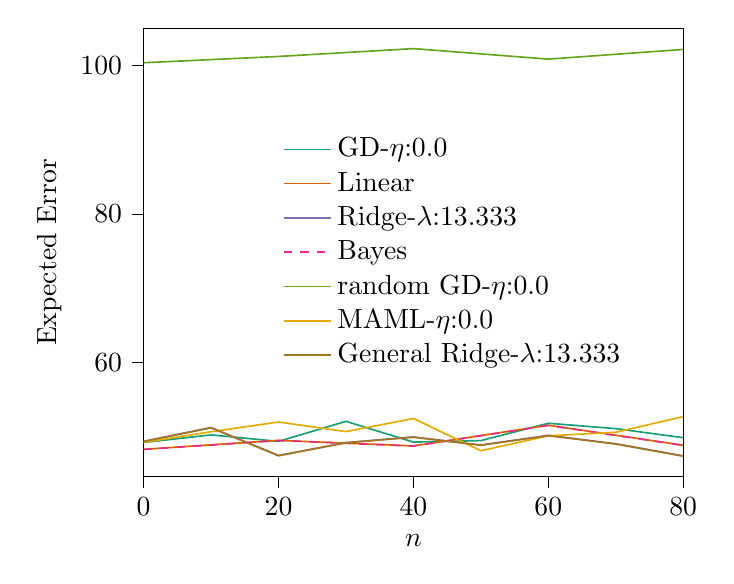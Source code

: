 % This file was created with tikzplotlib v0.10.1.
\begin{tikzpicture}

\definecolor{chocolate217952}{RGB}{217,95,2}
\definecolor{darkcyan27158119}{RGB}{27,158,119}
\definecolor{darkgoldenrod16611829}{RGB}{166,118,29}
\definecolor{darkgray176}{RGB}{176,176,176}
\definecolor{deeppink23141138}{RGB}{231,41,138}
\definecolor{lightslategray117112179}{RGB}{117,112,179}
\definecolor{olivedrab10216630}{RGB}{102,166,30}
\definecolor{orange2301712}{RGB}{230,171,2}

\begin{axis}[
legend cell align={left},
legend style={fill opacity=0.8, draw opacity=1, text opacity=1, at={(0.91,0.5)}, anchor=east, draw=none},
tick align=outside,
tick pos=left,
x grid style={darkgray176},
xlabel={\(\displaystyle n\)},
xmin=0, xmax=80,
xtick style={color=black},
y grid style={darkgray176},
ylabel={Expected Error},
ymin=44.6, ymax=105.031,
ytick style={color=black}
]
\addplot [semithick, darkcyan27158119]
table {%
0 49.191
10 50.214
20 49.336
30 52.041
40 49.24
50 49.444
60 51.782
70 51.06
80 49.831
90 49.825
};
\addlegendentry{GD-$\eta$:0.0}
\addplot [semithick, chocolate217952]
table {%
0 48.266
20 49.473
40 48.729
60 51.514
80 48.82
};
\addlegendentry{Linear}
\addplot [semithick, lightslategray117112179]
table {%
0 49.357
10 51.206
20 47.439
30 49.177
40 49.937
50 48.852
60 50.15
70 49.017
80 47.383
90 49.047
};
\addlegendentry{Ridge-$\lambda$:13.333}
\addplot [semithick, deeppink23141138, dashed]
table {%
0 48.245
20 49.453
40 48.709
60 51.493
80 48.799
};
\addlegendentry{Bayes}
\addplot [semithick, olivedrab10216630]
table {%
0 100.377
20 101.225
40 102.284
60 100.865
80 102.172
};
\addlegendentry{random GD-$\eta$:0.0}
\addplot [semithick, orange2301712]
table {%
0 49.202
10 50.636
20 51.953
30 50.656
40 52.424
50 48.078
60 50.088
70 50.564
80 52.673
90 50.825
};
\addlegendentry{MAML-$\eta$:0.0}
\addplot [semithick, darkgoldenrod16611829]
table {%
0 49.319
10 51.164
20 47.402
30 49.144
40 49.899
50 48.816
60 50.11
70 48.979
80 47.346
90 49.009
};
\addlegendentry{General Ridge-$\lambda$:13.333}
\end{axis}

\end{tikzpicture}
